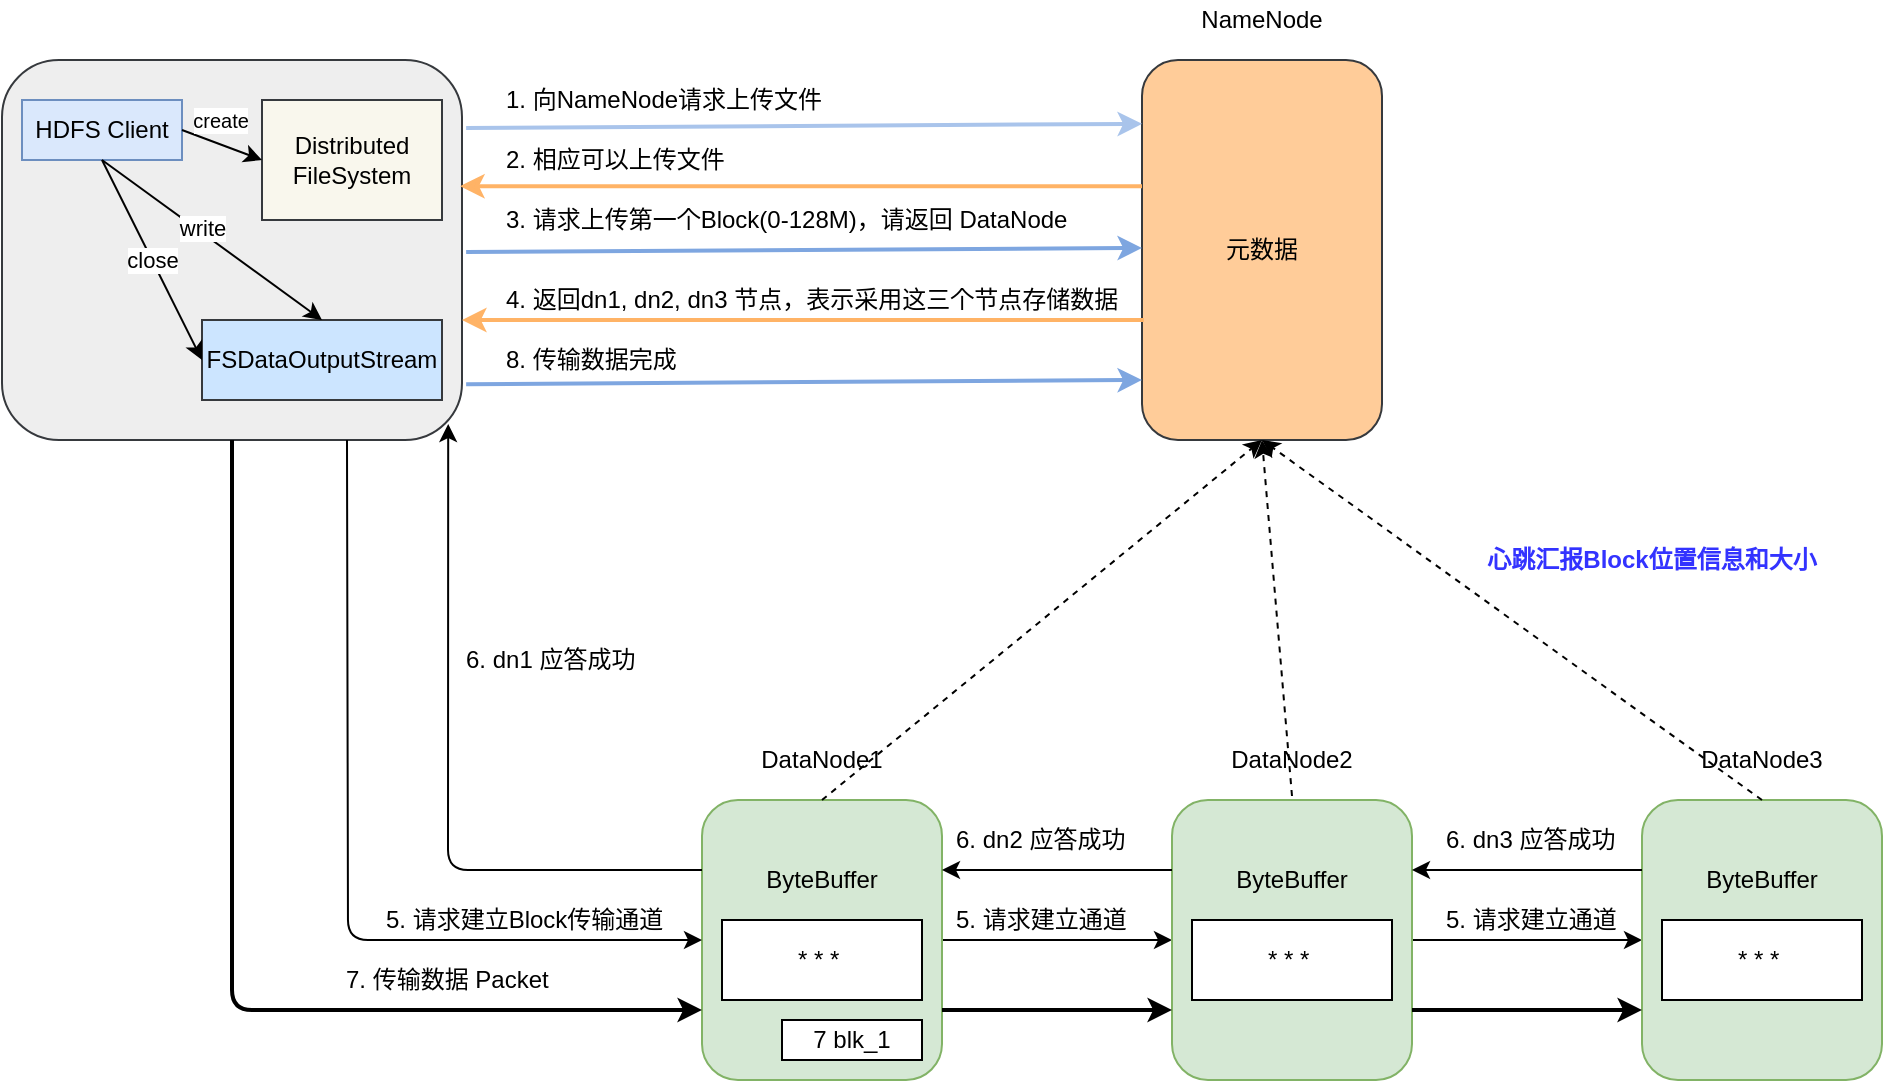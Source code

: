 <mxfile version="14.5.7" type="github">
  <diagram id="VYGcic_u051YOZ7rhntI" name="Page-1">
    <mxGraphModel dx="1426" dy="794" grid="1" gridSize="10" guides="1" tooltips="1" connect="1" arrows="1" fold="1" page="1" pageScale="1" pageWidth="827" pageHeight="1169" math="0" shadow="0">
      <root>
        <mxCell id="0" />
        <mxCell id="1" parent="0" />
        <mxCell id="yBNDKVuawwleMOBCAEkQ-2" value="" style="rounded=1;whiteSpace=wrap;html=1;fillColor=#eeeeee;strokeColor=#36393d;" vertex="1" parent="1">
          <mxGeometry x="50" y="140" width="230" height="190" as="geometry" />
        </mxCell>
        <mxCell id="yBNDKVuawwleMOBCAEkQ-3" value="HDFS Client" style="rounded=0;whiteSpace=wrap;html=1;fillColor=#dae8fc;strokeColor=#6c8ebf;" vertex="1" parent="1">
          <mxGeometry x="60" y="160" width="80" height="30" as="geometry" />
        </mxCell>
        <mxCell id="yBNDKVuawwleMOBCAEkQ-4" value="Distributed FileSystem" style="rounded=0;whiteSpace=wrap;html=1;fillColor=#f9f7ed;strokeColor=#36393d;" vertex="1" parent="1">
          <mxGeometry x="180" y="160" width="90" height="60" as="geometry" />
        </mxCell>
        <mxCell id="yBNDKVuawwleMOBCAEkQ-5" value="FSDataOutputStream" style="rounded=0;whiteSpace=wrap;html=1;fillColor=#cce5ff;strokeColor=#36393d;" vertex="1" parent="1">
          <mxGeometry x="150" y="270" width="120" height="40" as="geometry" />
        </mxCell>
        <mxCell id="yBNDKVuawwleMOBCAEkQ-6" value="" style="endArrow=classic;html=1;exitX=1;exitY=0.5;exitDx=0;exitDy=0;entryX=0;entryY=0.5;entryDx=0;entryDy=0;" edge="1" parent="1" source="yBNDKVuawwleMOBCAEkQ-3" target="yBNDKVuawwleMOBCAEkQ-4">
          <mxGeometry width="50" height="50" relative="1" as="geometry">
            <mxPoint x="170" y="100" as="sourcePoint" />
            <mxPoint x="220" y="50" as="targetPoint" />
          </mxGeometry>
        </mxCell>
        <mxCell id="yBNDKVuawwleMOBCAEkQ-9" value="&lt;font style=&quot;font-size: 10px&quot;&gt;create&lt;/font&gt;" style="edgeLabel;html=1;align=center;verticalAlign=middle;resizable=0;points=[];" vertex="1" connectable="0" parent="yBNDKVuawwleMOBCAEkQ-6">
          <mxGeometry x="-0.333" relative="1" as="geometry">
            <mxPoint x="5.16" y="-9.92" as="offset" />
          </mxGeometry>
        </mxCell>
        <mxCell id="yBNDKVuawwleMOBCAEkQ-7" value="" style="endArrow=classic;html=1;exitX=0.5;exitY=1;exitDx=0;exitDy=0;entryX=0.5;entryY=0;entryDx=0;entryDy=0;" edge="1" parent="1" source="yBNDKVuawwleMOBCAEkQ-3" target="yBNDKVuawwleMOBCAEkQ-5">
          <mxGeometry width="50" height="50" relative="1" as="geometry">
            <mxPoint x="90" y="260" as="sourcePoint" />
            <mxPoint x="140" y="210" as="targetPoint" />
          </mxGeometry>
        </mxCell>
        <mxCell id="yBNDKVuawwleMOBCAEkQ-10" value="write" style="edgeLabel;html=1;align=center;verticalAlign=middle;resizable=0;points=[];" vertex="1" connectable="0" parent="yBNDKVuawwleMOBCAEkQ-7">
          <mxGeometry x="-0.111" y="2" relative="1" as="geometry">
            <mxPoint as="offset" />
          </mxGeometry>
        </mxCell>
        <mxCell id="yBNDKVuawwleMOBCAEkQ-8" value="" style="endArrow=classic;html=1;exitX=0.5;exitY=1;exitDx=0;exitDy=0;entryX=0;entryY=0.5;entryDx=0;entryDy=0;" edge="1" parent="1" source="yBNDKVuawwleMOBCAEkQ-3" target="yBNDKVuawwleMOBCAEkQ-5">
          <mxGeometry width="50" height="50" relative="1" as="geometry">
            <mxPoint x="100" y="290" as="sourcePoint" />
            <mxPoint x="150" y="240" as="targetPoint" />
          </mxGeometry>
        </mxCell>
        <mxCell id="yBNDKVuawwleMOBCAEkQ-11" value="close" style="edgeLabel;html=1;align=center;verticalAlign=middle;resizable=0;points=[];" vertex="1" connectable="0" parent="yBNDKVuawwleMOBCAEkQ-8">
          <mxGeometry relative="1" as="geometry">
            <mxPoint as="offset" />
          </mxGeometry>
        </mxCell>
        <mxCell id="yBNDKVuawwleMOBCAEkQ-12" value="元数据" style="rounded=1;whiteSpace=wrap;html=1;fillColor=#ffcc99;strokeColor=#36393d;" vertex="1" parent="1">
          <mxGeometry x="620" y="140" width="120" height="190" as="geometry" />
        </mxCell>
        <mxCell id="yBNDKVuawwleMOBCAEkQ-13" value="NameNode" style="text;html=1;strokeColor=none;fillColor=none;align=center;verticalAlign=middle;whiteSpace=wrap;rounded=0;" vertex="1" parent="1">
          <mxGeometry x="660" y="110" width="40" height="20" as="geometry" />
        </mxCell>
        <mxCell id="yBNDKVuawwleMOBCAEkQ-14" value="" style="endArrow=classic;html=1;exitX=1.009;exitY=0.179;exitDx=0;exitDy=0;exitPerimeter=0;entryX=0;entryY=0.168;entryDx=0;entryDy=0;entryPerimeter=0;strokeColor=#A9C4EB;strokeWidth=2;" edge="1" parent="1" source="yBNDKVuawwleMOBCAEkQ-2" target="yBNDKVuawwleMOBCAEkQ-12">
          <mxGeometry width="50" height="50" relative="1" as="geometry">
            <mxPoint x="430" y="170" as="sourcePoint" />
            <mxPoint x="480" y="120" as="targetPoint" />
          </mxGeometry>
        </mxCell>
        <mxCell id="yBNDKVuawwleMOBCAEkQ-15" value="1. 向NameNode请求上传文件" style="text;html=1;strokeColor=none;fillColor=none;align=left;verticalAlign=middle;whiteSpace=wrap;rounded=0;" vertex="1" parent="1">
          <mxGeometry x="300" y="150" width="210" height="20" as="geometry" />
        </mxCell>
        <mxCell id="yBNDKVuawwleMOBCAEkQ-16" value="" style="endArrow=classic;html=1;exitX=0;exitY=0.332;exitDx=0;exitDy=0;exitPerimeter=0;entryX=0.996;entryY=0.332;entryDx=0;entryDy=0;entryPerimeter=0;strokeColor=#FFB366;strokeWidth=2;" edge="1" parent="1" source="yBNDKVuawwleMOBCAEkQ-12" target="yBNDKVuawwleMOBCAEkQ-2">
          <mxGeometry width="50" height="50" relative="1" as="geometry">
            <mxPoint x="490" y="350" as="sourcePoint" />
            <mxPoint x="280" y="201" as="targetPoint" />
          </mxGeometry>
        </mxCell>
        <mxCell id="yBNDKVuawwleMOBCAEkQ-17" value="2. 相应可以上传文件" style="text;html=1;strokeColor=none;fillColor=none;align=left;verticalAlign=middle;whiteSpace=wrap;rounded=0;" vertex="1" parent="1">
          <mxGeometry x="300" y="180" width="210" height="20" as="geometry" />
        </mxCell>
        <mxCell id="yBNDKVuawwleMOBCAEkQ-18" value="" style="endArrow=classic;html=1;exitX=1.009;exitY=0.179;exitDx=0;exitDy=0;exitPerimeter=0;entryX=0;entryY=0.168;entryDx=0;entryDy=0;entryPerimeter=0;strokeColor=#7EA6E0;strokeWidth=2;" edge="1" parent="1">
          <mxGeometry width="50" height="50" relative="1" as="geometry">
            <mxPoint x="282.07" y="236.05" as="sourcePoint" />
            <mxPoint x="620" y="233.96" as="targetPoint" />
          </mxGeometry>
        </mxCell>
        <mxCell id="yBNDKVuawwleMOBCAEkQ-19" value="3. 请求上传第一个Block(0-128M)，请返回 DataNode" style="text;html=1;strokeColor=none;fillColor=none;align=left;verticalAlign=middle;whiteSpace=wrap;rounded=0;" vertex="1" parent="1">
          <mxGeometry x="300" y="210" width="290" height="20" as="geometry" />
        </mxCell>
        <mxCell id="yBNDKVuawwleMOBCAEkQ-20" value="" style="endArrow=classic;html=1;exitX=0;exitY=0.332;exitDx=0;exitDy=0;exitPerimeter=0;entryX=0.996;entryY=0.332;entryDx=0;entryDy=0;entryPerimeter=0;strokeColor=#FFB366;strokeWidth=2;" edge="1" parent="1">
          <mxGeometry width="50" height="50" relative="1" as="geometry">
            <mxPoint x="620.92" y="270.0" as="sourcePoint" />
            <mxPoint x="280.0" y="270.0" as="targetPoint" />
          </mxGeometry>
        </mxCell>
        <mxCell id="yBNDKVuawwleMOBCAEkQ-21" value="4. 返回dn1, dn2, dn3 节点，表示采用这三个节点存储数据" style="text;html=1;strokeColor=none;fillColor=none;align=left;verticalAlign=middle;whiteSpace=wrap;rounded=0;" vertex="1" parent="1">
          <mxGeometry x="300" y="250" width="310" height="20" as="geometry" />
        </mxCell>
        <mxCell id="yBNDKVuawwleMOBCAEkQ-22" value="" style="endArrow=classic;html=1;exitX=1.009;exitY=0.179;exitDx=0;exitDy=0;exitPerimeter=0;entryX=0;entryY=0.168;entryDx=0;entryDy=0;entryPerimeter=0;strokeColor=#7EA6E0;strokeWidth=2;" edge="1" parent="1">
          <mxGeometry width="50" height="50" relative="1" as="geometry">
            <mxPoint x="282.07" y="302.09" as="sourcePoint" />
            <mxPoint x="620" y="300" as="targetPoint" />
          </mxGeometry>
        </mxCell>
        <mxCell id="yBNDKVuawwleMOBCAEkQ-23" value="8. 传输数据完成" style="text;html=1;strokeColor=none;fillColor=none;align=left;verticalAlign=middle;whiteSpace=wrap;rounded=0;" vertex="1" parent="1">
          <mxGeometry x="300" y="280" width="310" height="20" as="geometry" />
        </mxCell>
        <mxCell id="yBNDKVuawwleMOBCAEkQ-38" style="edgeStyle=orthogonalEdgeStyle;rounded=0;orthogonalLoop=1;jettySize=auto;html=1;entryX=0;entryY=0.5;entryDx=0;entryDy=0;" edge="1" parent="1" source="yBNDKVuawwleMOBCAEkQ-24" target="yBNDKVuawwleMOBCAEkQ-28">
          <mxGeometry relative="1" as="geometry" />
        </mxCell>
        <mxCell id="yBNDKVuawwleMOBCAEkQ-24" value="" style="rounded=1;whiteSpace=wrap;html=1;fillColor=#d5e8d4;strokeColor=#82b366;" vertex="1" parent="1">
          <mxGeometry x="400" y="510" width="120" height="140" as="geometry" />
        </mxCell>
        <mxCell id="yBNDKVuawwleMOBCAEkQ-25" value="ByteBuffer" style="text;html=1;strokeColor=none;fillColor=none;align=center;verticalAlign=middle;whiteSpace=wrap;rounded=0;" vertex="1" parent="1">
          <mxGeometry x="440" y="540" width="40" height="20" as="geometry" />
        </mxCell>
        <mxCell id="yBNDKVuawwleMOBCAEkQ-26" value="* * *&amp;nbsp;" style="rounded=0;whiteSpace=wrap;html=1;" vertex="1" parent="1">
          <mxGeometry x="410" y="570" width="100" height="40" as="geometry" />
        </mxCell>
        <mxCell id="yBNDKVuawwleMOBCAEkQ-27" value="DataNode1" style="text;html=1;strokeColor=none;fillColor=none;align=center;verticalAlign=middle;whiteSpace=wrap;rounded=0;" vertex="1" parent="1">
          <mxGeometry x="440" y="480" width="40" height="20" as="geometry" />
        </mxCell>
        <mxCell id="yBNDKVuawwleMOBCAEkQ-39" value="" style="edgeStyle=orthogonalEdgeStyle;rounded=0;orthogonalLoop=1;jettySize=auto;html=1;" edge="1" parent="1" source="yBNDKVuawwleMOBCAEkQ-28" target="yBNDKVuawwleMOBCAEkQ-32">
          <mxGeometry relative="1" as="geometry" />
        </mxCell>
        <mxCell id="yBNDKVuawwleMOBCAEkQ-28" value="" style="rounded=1;whiteSpace=wrap;html=1;fillColor=#d5e8d4;strokeColor=#82b366;" vertex="1" parent="1">
          <mxGeometry x="635" y="510" width="120" height="140" as="geometry" />
        </mxCell>
        <mxCell id="yBNDKVuawwleMOBCAEkQ-29" value="ByteBuffer" style="text;html=1;strokeColor=none;fillColor=none;align=center;verticalAlign=middle;whiteSpace=wrap;rounded=0;" vertex="1" parent="1">
          <mxGeometry x="675" y="540" width="40" height="20" as="geometry" />
        </mxCell>
        <mxCell id="yBNDKVuawwleMOBCAEkQ-30" value="* * *&amp;nbsp;" style="rounded=0;whiteSpace=wrap;html=1;" vertex="1" parent="1">
          <mxGeometry x="645" y="570" width="100" height="40" as="geometry" />
        </mxCell>
        <mxCell id="yBNDKVuawwleMOBCAEkQ-31" value="DataNode2" style="text;html=1;strokeColor=none;fillColor=none;align=center;verticalAlign=middle;whiteSpace=wrap;rounded=0;" vertex="1" parent="1">
          <mxGeometry x="675" y="480" width="40" height="20" as="geometry" />
        </mxCell>
        <mxCell id="yBNDKVuawwleMOBCAEkQ-32" value="" style="rounded=1;whiteSpace=wrap;html=1;fillColor=#d5e8d4;strokeColor=#82b366;" vertex="1" parent="1">
          <mxGeometry x="870" y="510" width="120" height="140" as="geometry" />
        </mxCell>
        <mxCell id="yBNDKVuawwleMOBCAEkQ-33" value="ByteBuffer" style="text;html=1;strokeColor=none;fillColor=none;align=center;verticalAlign=middle;whiteSpace=wrap;rounded=0;" vertex="1" parent="1">
          <mxGeometry x="910" y="540" width="40" height="20" as="geometry" />
        </mxCell>
        <mxCell id="yBNDKVuawwleMOBCAEkQ-34" value="* * *&amp;nbsp;" style="rounded=0;whiteSpace=wrap;html=1;" vertex="1" parent="1">
          <mxGeometry x="880" y="570" width="100" height="40" as="geometry" />
        </mxCell>
        <mxCell id="yBNDKVuawwleMOBCAEkQ-35" value="DataNode3" style="text;html=1;strokeColor=none;fillColor=none;align=center;verticalAlign=middle;whiteSpace=wrap;rounded=0;" vertex="1" parent="1">
          <mxGeometry x="910" y="480" width="40" height="20" as="geometry" />
        </mxCell>
        <mxCell id="yBNDKVuawwleMOBCAEkQ-36" value="" style="endArrow=classic;html=1;exitX=0.75;exitY=1;exitDx=0;exitDy=0;entryX=0;entryY=0.5;entryDx=0;entryDy=0;" edge="1" parent="1" source="yBNDKVuawwleMOBCAEkQ-2" target="yBNDKVuawwleMOBCAEkQ-24">
          <mxGeometry width="50" height="50" relative="1" as="geometry">
            <mxPoint x="230" y="590" as="sourcePoint" />
            <mxPoint x="280" y="540" as="targetPoint" />
            <Array as="points">
              <mxPoint x="223" y="580" />
            </Array>
          </mxGeometry>
        </mxCell>
        <mxCell id="yBNDKVuawwleMOBCAEkQ-37" value="5. 请求建立Block传输通道" style="text;html=1;strokeColor=none;fillColor=none;align=left;verticalAlign=middle;whiteSpace=wrap;rounded=0;" vertex="1" parent="1">
          <mxGeometry x="240" y="560" width="150" height="20" as="geometry" />
        </mxCell>
        <mxCell id="yBNDKVuawwleMOBCAEkQ-40" value="5. 请求建立通道" style="text;html=1;strokeColor=none;fillColor=none;align=left;verticalAlign=middle;whiteSpace=wrap;rounded=0;" vertex="1" parent="1">
          <mxGeometry x="525" y="560" width="95" height="20" as="geometry" />
        </mxCell>
        <mxCell id="yBNDKVuawwleMOBCAEkQ-41" value="5. 请求建立通道" style="text;html=1;strokeColor=none;fillColor=none;align=left;verticalAlign=middle;whiteSpace=wrap;rounded=0;" vertex="1" parent="1">
          <mxGeometry x="770" y="560" width="95" height="20" as="geometry" />
        </mxCell>
        <mxCell id="yBNDKVuawwleMOBCAEkQ-42" value="" style="endArrow=classic;html=1;exitX=0.5;exitY=1;exitDx=0;exitDy=0;entryX=0;entryY=0.75;entryDx=0;entryDy=0;strokeWidth=2;" edge="1" parent="1" source="yBNDKVuawwleMOBCAEkQ-2" target="yBNDKVuawwleMOBCAEkQ-24">
          <mxGeometry width="50" height="50" relative="1" as="geometry">
            <mxPoint x="130" y="570" as="sourcePoint" />
            <mxPoint x="180" y="520" as="targetPoint" />
            <Array as="points">
              <mxPoint x="165" y="615" />
            </Array>
          </mxGeometry>
        </mxCell>
        <mxCell id="yBNDKVuawwleMOBCAEkQ-43" value="7. 传输数据 Packet" style="text;html=1;strokeColor=none;fillColor=none;align=left;verticalAlign=middle;whiteSpace=wrap;rounded=0;" vertex="1" parent="1">
          <mxGeometry x="220" y="590" width="150" height="20" as="geometry" />
        </mxCell>
        <mxCell id="yBNDKVuawwleMOBCAEkQ-44" value="" style="endArrow=classic;html=1;exitX=1;exitY=0.75;exitDx=0;exitDy=0;entryX=0;entryY=0.75;entryDx=0;entryDy=0;strokeWidth=2;" edge="1" parent="1" source="yBNDKVuawwleMOBCAEkQ-24" target="yBNDKVuawwleMOBCAEkQ-28">
          <mxGeometry width="50" height="50" relative="1" as="geometry">
            <mxPoint x="640" y="730" as="sourcePoint" />
            <mxPoint x="690" y="680" as="targetPoint" />
          </mxGeometry>
        </mxCell>
        <mxCell id="yBNDKVuawwleMOBCAEkQ-45" value="" style="endArrow=classic;html=1;exitX=1;exitY=0.75;exitDx=0;exitDy=0;entryX=0;entryY=0.75;entryDx=0;entryDy=0;strokeWidth=2;" edge="1" parent="1" source="yBNDKVuawwleMOBCAEkQ-28" target="yBNDKVuawwleMOBCAEkQ-32">
          <mxGeometry width="50" height="50" relative="1" as="geometry">
            <mxPoint x="770" y="625" as="sourcePoint" />
            <mxPoint x="885" y="625" as="targetPoint" />
          </mxGeometry>
        </mxCell>
        <mxCell id="yBNDKVuawwleMOBCAEkQ-46" value="" style="endArrow=classic;html=1;strokeWidth=1;exitX=0;exitY=0.25;exitDx=0;exitDy=0;entryX=0.97;entryY=0.958;entryDx=0;entryDy=0;entryPerimeter=0;" edge="1" parent="1" source="yBNDKVuawwleMOBCAEkQ-24" target="yBNDKVuawwleMOBCAEkQ-2">
          <mxGeometry width="50" height="50" relative="1" as="geometry">
            <mxPoint x="310" y="480" as="sourcePoint" />
            <mxPoint x="330" y="340" as="targetPoint" />
            <Array as="points">
              <mxPoint x="273" y="545" />
            </Array>
          </mxGeometry>
        </mxCell>
        <mxCell id="yBNDKVuawwleMOBCAEkQ-47" value="6. dn1 应答成功" style="text;html=1;strokeColor=none;fillColor=none;align=left;verticalAlign=middle;whiteSpace=wrap;rounded=0;" vertex="1" parent="1">
          <mxGeometry x="280" y="430" width="100" height="20" as="geometry" />
        </mxCell>
        <mxCell id="yBNDKVuawwleMOBCAEkQ-48" value="" style="endArrow=classic;html=1;strokeWidth=1;exitX=0;exitY=0.25;exitDx=0;exitDy=0;entryX=1;entryY=0.25;entryDx=0;entryDy=0;" edge="1" parent="1" source="yBNDKVuawwleMOBCAEkQ-28" target="yBNDKVuawwleMOBCAEkQ-24">
          <mxGeometry width="50" height="50" relative="1" as="geometry">
            <mxPoint x="600" y="530" as="sourcePoint" />
            <mxPoint x="650" y="480" as="targetPoint" />
          </mxGeometry>
        </mxCell>
        <mxCell id="yBNDKVuawwleMOBCAEkQ-49" value="" style="endArrow=classic;html=1;strokeWidth=1;exitX=0;exitY=0.25;exitDx=0;exitDy=0;entryX=1;entryY=0.25;entryDx=0;entryDy=0;" edge="1" parent="1" source="yBNDKVuawwleMOBCAEkQ-32" target="yBNDKVuawwleMOBCAEkQ-28">
          <mxGeometry width="50" height="50" relative="1" as="geometry">
            <mxPoint x="645" y="555" as="sourcePoint" />
            <mxPoint x="530" y="555" as="targetPoint" />
          </mxGeometry>
        </mxCell>
        <mxCell id="yBNDKVuawwleMOBCAEkQ-50" value="6. dn2 应答成功" style="text;html=1;strokeColor=none;fillColor=none;align=left;verticalAlign=middle;whiteSpace=wrap;rounded=0;" vertex="1" parent="1">
          <mxGeometry x="525" y="520" width="100" height="20" as="geometry" />
        </mxCell>
        <mxCell id="yBNDKVuawwleMOBCAEkQ-51" value="6. dn3 应答成功" style="text;html=1;strokeColor=none;fillColor=none;align=left;verticalAlign=middle;whiteSpace=wrap;rounded=0;" vertex="1" parent="1">
          <mxGeometry x="770" y="520" width="100" height="20" as="geometry" />
        </mxCell>
        <mxCell id="yBNDKVuawwleMOBCAEkQ-52" value="7 blk_1" style="rounded=0;whiteSpace=wrap;html=1;" vertex="1" parent="1">
          <mxGeometry x="440" y="620" width="70" height="20" as="geometry" />
        </mxCell>
        <mxCell id="yBNDKVuawwleMOBCAEkQ-53" value="" style="endArrow=classic;html=1;strokeWidth=1;entryX=0.5;entryY=1;entryDx=0;entryDy=0;exitX=0.5;exitY=0;exitDx=0;exitDy=0;dashed=1;" edge="1" parent="1" source="yBNDKVuawwleMOBCAEkQ-24" target="yBNDKVuawwleMOBCAEkQ-12">
          <mxGeometry width="50" height="50" relative="1" as="geometry">
            <mxPoint x="490" y="450" as="sourcePoint" />
            <mxPoint x="540" y="400" as="targetPoint" />
          </mxGeometry>
        </mxCell>
        <mxCell id="yBNDKVuawwleMOBCAEkQ-56" value="" style="endArrow=classic;html=1;dashed=1;strokeWidth=1;" edge="1" parent="1">
          <mxGeometry width="50" height="50" relative="1" as="geometry">
            <mxPoint x="695" y="508" as="sourcePoint" />
            <mxPoint x="680" y="330" as="targetPoint" />
          </mxGeometry>
        </mxCell>
        <mxCell id="yBNDKVuawwleMOBCAEkQ-57" value="" style="endArrow=classic;html=1;dashed=1;strokeWidth=1;exitX=0.5;exitY=0;exitDx=0;exitDy=0;" edge="1" parent="1" source="yBNDKVuawwleMOBCAEkQ-32">
          <mxGeometry width="50" height="50" relative="1" as="geometry">
            <mxPoint x="777" y="430" as="sourcePoint" />
            <mxPoint x="680" y="330" as="targetPoint" />
          </mxGeometry>
        </mxCell>
        <mxCell id="yBNDKVuawwleMOBCAEkQ-60" value="&lt;font color=&quot;#3333ff&quot;&gt;&lt;b&gt;心跳汇报Block位置信息和大小&lt;/b&gt;&lt;/font&gt;" style="text;html=1;strokeColor=none;fillColor=none;align=center;verticalAlign=middle;whiteSpace=wrap;rounded=0;" vertex="1" parent="1">
          <mxGeometry x="780" y="380" width="190" height="20" as="geometry" />
        </mxCell>
      </root>
    </mxGraphModel>
  </diagram>
</mxfile>
